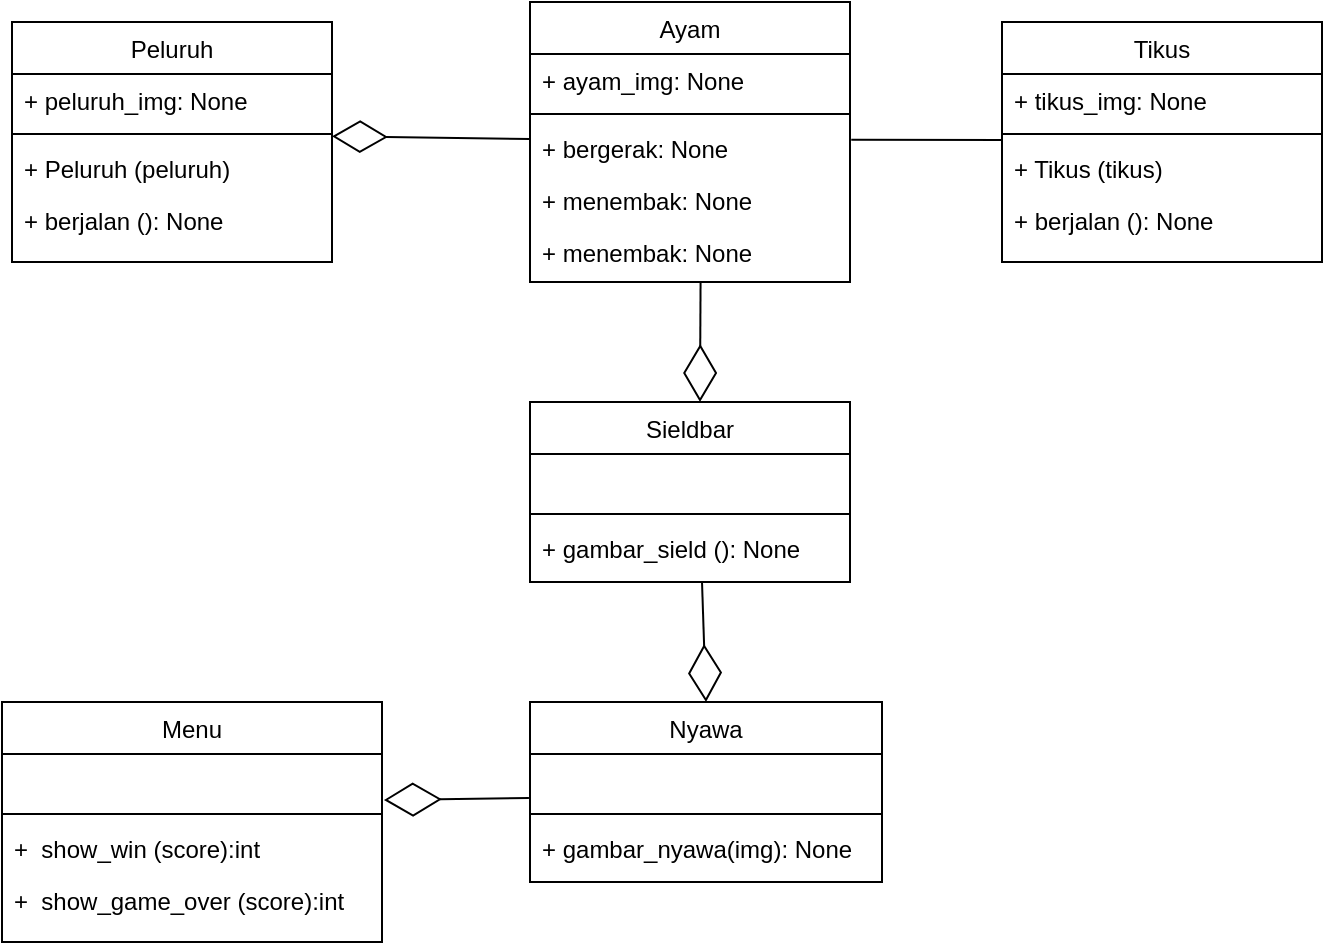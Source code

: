 <mxfile version="20.0.2" type="device"><diagram id="C5RBs43oDa-KdzZeNtuy" name="Page-1"><mxGraphModel dx="868" dy="417" grid="1" gridSize="10" guides="1" tooltips="1" connect="1" arrows="1" fold="1" page="1" pageScale="1" pageWidth="827" pageHeight="1169" math="0" shadow="0"><root><mxCell id="WIyWlLk6GJQsqaUBKTNV-0"/><mxCell id="WIyWlLk6GJQsqaUBKTNV-1" parent="WIyWlLk6GJQsqaUBKTNV-0"/><mxCell id="zkfFHV4jXpPFQw0GAbJ--0" value="Ayam" style="swimlane;fontStyle=0;align=center;verticalAlign=top;childLayout=stackLayout;horizontal=1;startSize=26;horizontalStack=0;resizeParent=1;resizeLast=0;collapsible=1;marginBottom=0;rounded=0;shadow=0;strokeWidth=1;" parent="WIyWlLk6GJQsqaUBKTNV-1" vertex="1"><mxGeometry x="334" y="260" width="160" height="140" as="geometry"><mxRectangle x="230" y="140" width="160" height="26" as="alternateBounds"/></mxGeometry></mxCell><mxCell id="zkfFHV4jXpPFQw0GAbJ--1" value="+ ayam_img: None" style="text;align=left;verticalAlign=top;spacingLeft=4;spacingRight=4;overflow=hidden;rotatable=0;points=[[0,0.5],[1,0.5]];portConstraint=eastwest;" parent="zkfFHV4jXpPFQw0GAbJ--0" vertex="1"><mxGeometry y="26" width="160" height="26" as="geometry"/></mxCell><mxCell id="zkfFHV4jXpPFQw0GAbJ--4" value="" style="line;html=1;strokeWidth=1;align=left;verticalAlign=middle;spacingTop=-1;spacingLeft=3;spacingRight=3;rotatable=0;labelPosition=right;points=[];portConstraint=eastwest;" parent="zkfFHV4jXpPFQw0GAbJ--0" vertex="1"><mxGeometry y="52" width="160" height="8" as="geometry"/></mxCell><mxCell id="zkfFHV4jXpPFQw0GAbJ--5" value="+ bergerak: None" style="text;align=left;verticalAlign=top;spacingLeft=4;spacingRight=4;overflow=hidden;rotatable=0;points=[[0,0.5],[1,0.5]];portConstraint=eastwest;" parent="zkfFHV4jXpPFQw0GAbJ--0" vertex="1"><mxGeometry y="60" width="160" height="26" as="geometry"/></mxCell><mxCell id="I75vgOidKVL7RBddSo4t-12" value="+ menembak: None" style="text;align=left;verticalAlign=top;spacingLeft=4;spacingRight=4;overflow=hidden;rotatable=0;points=[[0,0.5],[1,0.5]];portConstraint=eastwest;" parent="zkfFHV4jXpPFQw0GAbJ--0" vertex="1"><mxGeometry y="86" width="160" height="26" as="geometry"/></mxCell><mxCell id="I75vgOidKVL7RBddSo4t-13" value="+ menembak: None" style="text;align=left;verticalAlign=top;spacingLeft=4;spacingRight=4;overflow=hidden;rotatable=0;points=[[0,0.5],[1,0.5]];portConstraint=eastwest;" parent="zkfFHV4jXpPFQw0GAbJ--0" vertex="1"><mxGeometry y="112" width="160" height="26" as="geometry"/></mxCell><mxCell id="I75vgOidKVL7RBddSo4t-0" value="Peluruh" style="swimlane;fontStyle=0;align=center;verticalAlign=top;childLayout=stackLayout;horizontal=1;startSize=26;horizontalStack=0;resizeParent=1;resizeLast=0;collapsible=1;marginBottom=0;rounded=0;shadow=0;strokeWidth=1;" parent="WIyWlLk6GJQsqaUBKTNV-1" vertex="1"><mxGeometry x="75" y="270" width="160" height="120" as="geometry"><mxRectangle x="230" y="140" width="160" height="26" as="alternateBounds"/></mxGeometry></mxCell><mxCell id="I75vgOidKVL7RBddSo4t-1" value="+ peluruh_img: None" style="text;align=left;verticalAlign=top;spacingLeft=4;spacingRight=4;overflow=hidden;rotatable=0;points=[[0,0.5],[1,0.5]];portConstraint=eastwest;" parent="I75vgOidKVL7RBddSo4t-0" vertex="1"><mxGeometry y="26" width="160" height="26" as="geometry"/></mxCell><mxCell id="I75vgOidKVL7RBddSo4t-4" value="" style="line;html=1;strokeWidth=1;align=left;verticalAlign=middle;spacingTop=-1;spacingLeft=3;spacingRight=3;rotatable=0;labelPosition=right;points=[];portConstraint=eastwest;" parent="I75vgOidKVL7RBddSo4t-0" vertex="1"><mxGeometry y="52" width="160" height="8" as="geometry"/></mxCell><mxCell id="I75vgOidKVL7RBddSo4t-5" value="+ Peluruh (peluruh)" style="text;align=left;verticalAlign=top;spacingLeft=4;spacingRight=4;overflow=hidden;rotatable=0;points=[[0,0.5],[1,0.5]];portConstraint=eastwest;" parent="I75vgOidKVL7RBddSo4t-0" vertex="1"><mxGeometry y="60" width="160" height="26" as="geometry"/></mxCell><mxCell id="9LBrt9ikDKaKCWqKdkSq-1" value="+ berjalan (): None" style="text;align=left;verticalAlign=top;spacingLeft=4;spacingRight=4;overflow=hidden;rotatable=0;points=[[0,0.5],[1,0.5]];portConstraint=eastwest;" parent="I75vgOidKVL7RBddSo4t-0" vertex="1"><mxGeometry y="86" width="160" height="26" as="geometry"/></mxCell><mxCell id="I75vgOidKVL7RBddSo4t-6" value="Tikus" style="swimlane;fontStyle=0;align=center;verticalAlign=top;childLayout=stackLayout;horizontal=1;startSize=26;horizontalStack=0;resizeParent=1;resizeLast=0;collapsible=1;marginBottom=0;rounded=0;shadow=0;strokeWidth=1;" parent="WIyWlLk6GJQsqaUBKTNV-1" vertex="1"><mxGeometry x="570" y="270" width="160" height="120" as="geometry"><mxRectangle x="230" y="140" width="160" height="26" as="alternateBounds"/></mxGeometry></mxCell><mxCell id="I75vgOidKVL7RBddSo4t-9" value="+ tikus_img: None" style="text;align=left;verticalAlign=top;spacingLeft=4;spacingRight=4;overflow=hidden;rotatable=0;points=[[0,0.5],[1,0.5]];portConstraint=eastwest;rounded=0;shadow=0;html=0;" parent="I75vgOidKVL7RBddSo4t-6" vertex="1"><mxGeometry y="26" width="160" height="26" as="geometry"/></mxCell><mxCell id="I75vgOidKVL7RBddSo4t-10" value="" style="line;html=1;strokeWidth=1;align=left;verticalAlign=middle;spacingTop=-1;spacingLeft=3;spacingRight=3;rotatable=0;labelPosition=right;points=[];portConstraint=eastwest;" parent="I75vgOidKVL7RBddSo4t-6" vertex="1"><mxGeometry y="52" width="160" height="8" as="geometry"/></mxCell><mxCell id="I75vgOidKVL7RBddSo4t-11" value="+ Tikus (tikus)" style="text;align=left;verticalAlign=top;spacingLeft=4;spacingRight=4;overflow=hidden;rotatable=0;points=[[0,0.5],[1,0.5]];portConstraint=eastwest;" parent="I75vgOidKVL7RBddSo4t-6" vertex="1"><mxGeometry y="60" width="160" height="26" as="geometry"/></mxCell><mxCell id="9LBrt9ikDKaKCWqKdkSq-0" value="+ berjalan (): None" style="text;align=left;verticalAlign=top;spacingLeft=4;spacingRight=4;overflow=hidden;rotatable=0;points=[[0,0.5],[1,0.5]];portConstraint=eastwest;" parent="I75vgOidKVL7RBddSo4t-6" vertex="1"><mxGeometry y="86" width="160" height="26" as="geometry"/></mxCell><mxCell id="zJ9JEw7V4nDvZpKT2ASI-7" value="Sieldbar" style="swimlane;fontStyle=0;align=center;verticalAlign=top;childLayout=stackLayout;horizontal=1;startSize=26;horizontalStack=0;resizeParent=1;resizeLast=0;collapsible=1;marginBottom=0;rounded=0;shadow=0;strokeWidth=1;" parent="WIyWlLk6GJQsqaUBKTNV-1" vertex="1"><mxGeometry x="334" y="460" width="160" height="90" as="geometry"><mxRectangle x="230" y="140" width="160" height="26" as="alternateBounds"/></mxGeometry></mxCell><mxCell id="zJ9JEw7V4nDvZpKT2ASI-10" value=" " style="text;align=left;verticalAlign=top;spacingLeft=4;spacingRight=4;overflow=hidden;rotatable=0;points=[[0,0.5],[1,0.5]];portConstraint=eastwest;rounded=0;shadow=0;html=0;" parent="zJ9JEw7V4nDvZpKT2ASI-7" vertex="1"><mxGeometry y="26" width="160" height="26" as="geometry"/></mxCell><mxCell id="zJ9JEw7V4nDvZpKT2ASI-11" value="" style="line;html=1;strokeWidth=1;align=left;verticalAlign=middle;spacingTop=-1;spacingLeft=3;spacingRight=3;rotatable=0;labelPosition=right;points=[];portConstraint=eastwest;" parent="zJ9JEw7V4nDvZpKT2ASI-7" vertex="1"><mxGeometry y="52" width="160" height="8" as="geometry"/></mxCell><mxCell id="zJ9JEw7V4nDvZpKT2ASI-12" value="+ gambar_sield (): None" style="text;align=left;verticalAlign=top;spacingLeft=4;spacingRight=4;overflow=hidden;rotatable=0;points=[[0,0.5],[1,0.5]];portConstraint=eastwest;" parent="zJ9JEw7V4nDvZpKT2ASI-7" vertex="1"><mxGeometry y="60" width="160" height="26" as="geometry"/></mxCell><mxCell id="zJ9JEw7V4nDvZpKT2ASI-13" value="Nyawa" style="swimlane;fontStyle=0;align=center;verticalAlign=top;childLayout=stackLayout;horizontal=1;startSize=26;horizontalStack=0;resizeParent=1;resizeLast=0;collapsible=1;marginBottom=0;rounded=0;shadow=0;strokeWidth=1;" parent="WIyWlLk6GJQsqaUBKTNV-1" vertex="1"><mxGeometry x="334" y="610" width="176" height="90" as="geometry"><mxRectangle x="230" y="140" width="160" height="26" as="alternateBounds"/></mxGeometry></mxCell><mxCell id="zJ9JEw7V4nDvZpKT2ASI-16" value=" " style="text;align=left;verticalAlign=top;spacingLeft=4;spacingRight=4;overflow=hidden;rotatable=0;points=[[0,0.5],[1,0.5]];portConstraint=eastwest;rounded=0;shadow=0;html=0;" parent="zJ9JEw7V4nDvZpKT2ASI-13" vertex="1"><mxGeometry y="26" width="176" height="26" as="geometry"/></mxCell><mxCell id="zJ9JEw7V4nDvZpKT2ASI-17" value="" style="line;html=1;strokeWidth=1;align=left;verticalAlign=middle;spacingTop=-1;spacingLeft=3;spacingRight=3;rotatable=0;labelPosition=right;points=[];portConstraint=eastwest;" parent="zJ9JEw7V4nDvZpKT2ASI-13" vertex="1"><mxGeometry y="52" width="176" height="8" as="geometry"/></mxCell><mxCell id="zJ9JEw7V4nDvZpKT2ASI-18" value="+ gambar_nyawa(img): None" style="text;align=left;verticalAlign=top;spacingLeft=4;spacingRight=4;overflow=hidden;rotatable=0;points=[[0,0.5],[1,0.5]];portConstraint=eastwest;" parent="zJ9JEw7V4nDvZpKT2ASI-13" vertex="1"><mxGeometry y="60" width="176" height="26" as="geometry"/></mxCell><mxCell id="zJ9JEw7V4nDvZpKT2ASI-19" value="Menu" style="swimlane;fontStyle=0;align=center;verticalAlign=top;childLayout=stackLayout;horizontal=1;startSize=26;horizontalStack=0;resizeParent=1;resizeLast=0;collapsible=1;marginBottom=0;rounded=0;shadow=0;strokeWidth=1;" parent="WIyWlLk6GJQsqaUBKTNV-1" vertex="1"><mxGeometry x="70" y="610" width="190" height="120" as="geometry"><mxRectangle x="230" y="140" width="160" height="26" as="alternateBounds"/></mxGeometry></mxCell><mxCell id="zJ9JEw7V4nDvZpKT2ASI-20" value=" " style="text;align=left;verticalAlign=top;spacingLeft=4;spacingRight=4;overflow=hidden;rotatable=0;points=[[0,0.5],[1,0.5]];portConstraint=eastwest;" parent="zJ9JEw7V4nDvZpKT2ASI-19" vertex="1"><mxGeometry y="26" width="190" height="26" as="geometry"/></mxCell><mxCell id="zJ9JEw7V4nDvZpKT2ASI-23" value="" style="line;html=1;strokeWidth=1;align=left;verticalAlign=middle;spacingTop=-1;spacingLeft=3;spacingRight=3;rotatable=0;labelPosition=right;points=[];portConstraint=eastwest;" parent="zJ9JEw7V4nDvZpKT2ASI-19" vertex="1"><mxGeometry y="52" width="190" height="8" as="geometry"/></mxCell><mxCell id="zJ9JEw7V4nDvZpKT2ASI-24" value="+  show_win (score):int" style="text;align=left;verticalAlign=top;spacingLeft=4;spacingRight=4;overflow=hidden;rotatable=0;points=[[0,0.5],[1,0.5]];portConstraint=eastwest;" parent="zJ9JEw7V4nDvZpKT2ASI-19" vertex="1"><mxGeometry y="60" width="190" height="26" as="geometry"/></mxCell><mxCell id="9LBrt9ikDKaKCWqKdkSq-2" value="+  show_game_over (score):int" style="text;align=left;verticalAlign=top;spacingLeft=4;spacingRight=4;overflow=hidden;rotatable=0;points=[[0,0.5],[1,0.5]];portConstraint=eastwest;" parent="zJ9JEw7V4nDvZpKT2ASI-19" vertex="1"><mxGeometry y="86" width="190" height="26" as="geometry"/></mxCell><mxCell id="9LBrt9ikDKaKCWqKdkSq-3" value="" style="endArrow=diamondThin;html=1;rounded=0;endFill=0;exitX=0;exitY=0.328;exitDx=0;exitDy=0;exitPerimeter=0;endSize=25;" parent="WIyWlLk6GJQsqaUBKTNV-1" source="zkfFHV4jXpPFQw0GAbJ--5" target="I75vgOidKVL7RBddSo4t-4" edge="1"><mxGeometry width="50" height="50" relative="1" as="geometry"><mxPoint x="330" y="329" as="sourcePoint"/><mxPoint x="240" y="329" as="targetPoint"/></mxGeometry></mxCell><mxCell id="9LBrt9ikDKaKCWqKdkSq-4" value="" style="endArrow=none;html=1;rounded=0;endSize=17;exitX=1.004;exitY=0.342;exitDx=0;exitDy=0;exitPerimeter=0;" parent="WIyWlLk6GJQsqaUBKTNV-1" source="zkfFHV4jXpPFQw0GAbJ--5" edge="1"><mxGeometry width="50" height="50" relative="1" as="geometry"><mxPoint x="460" y="360" as="sourcePoint"/><mxPoint x="570" y="329" as="targetPoint"/></mxGeometry></mxCell><mxCell id="9LBrt9ikDKaKCWqKdkSq-5" value="" style="endArrow=diamondThin;html=1;rounded=0;endFill=0;exitX=0.533;exitY=1.095;exitDx=0;exitDy=0;exitPerimeter=0;endSize=26;" parent="WIyWlLk6GJQsqaUBKTNV-1" source="I75vgOidKVL7RBddSo4t-13" edge="1"><mxGeometry width="50" height="50" relative="1" as="geometry"><mxPoint x="449" y="421.398" as="sourcePoint"/><mxPoint x="419" y="460" as="targetPoint"/></mxGeometry></mxCell><mxCell id="9LBrt9ikDKaKCWqKdkSq-6" value="" style="endArrow=diamondThin;html=1;rounded=0;endFill=0;endSize=26;entryX=0.5;entryY=0;entryDx=0;entryDy=0;" parent="WIyWlLk6GJQsqaUBKTNV-1" target="zJ9JEw7V4nDvZpKT2ASI-13" edge="1"><mxGeometry width="50" height="50" relative="1" as="geometry"><mxPoint x="420" y="550" as="sourcePoint"/><mxPoint x="417" y="610" as="targetPoint"/></mxGeometry></mxCell><mxCell id="9LBrt9ikDKaKCWqKdkSq-7" value="" style="endArrow=diamondThin;html=1;rounded=0;endFill=0;exitX=-0.003;exitY=0.846;exitDx=0;exitDy=0;endSize=26;entryX=1.005;entryY=0.885;entryDx=0;entryDy=0;exitPerimeter=0;entryPerimeter=0;" parent="WIyWlLk6GJQsqaUBKTNV-1" source="zJ9JEw7V4nDvZpKT2ASI-16" target="zJ9JEw7V4nDvZpKT2ASI-20" edge="1"><mxGeometry width="50" height="50" relative="1" as="geometry"><mxPoint x="250.5" y="710" as="sourcePoint"/><mxPoint x="250" y="800" as="targetPoint"/></mxGeometry></mxCell></root></mxGraphModel></diagram></mxfile>